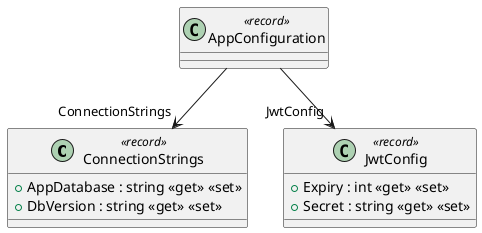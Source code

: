 @startuml
class ConnectionStrings <<record>> {
    + AppDatabase : string <<get>> <<set>>
    + DbVersion : string <<get>> <<set>>
}
class JwtConfig <<record>> {
    + Expiry : int <<get>> <<set>>
    + Secret : string <<get>> <<set>>
}
class AppConfiguration <<record>> {
}
AppConfiguration --> "ConnectionStrings" ConnectionStrings
AppConfiguration --> "JwtConfig" JwtConfig
@enduml
